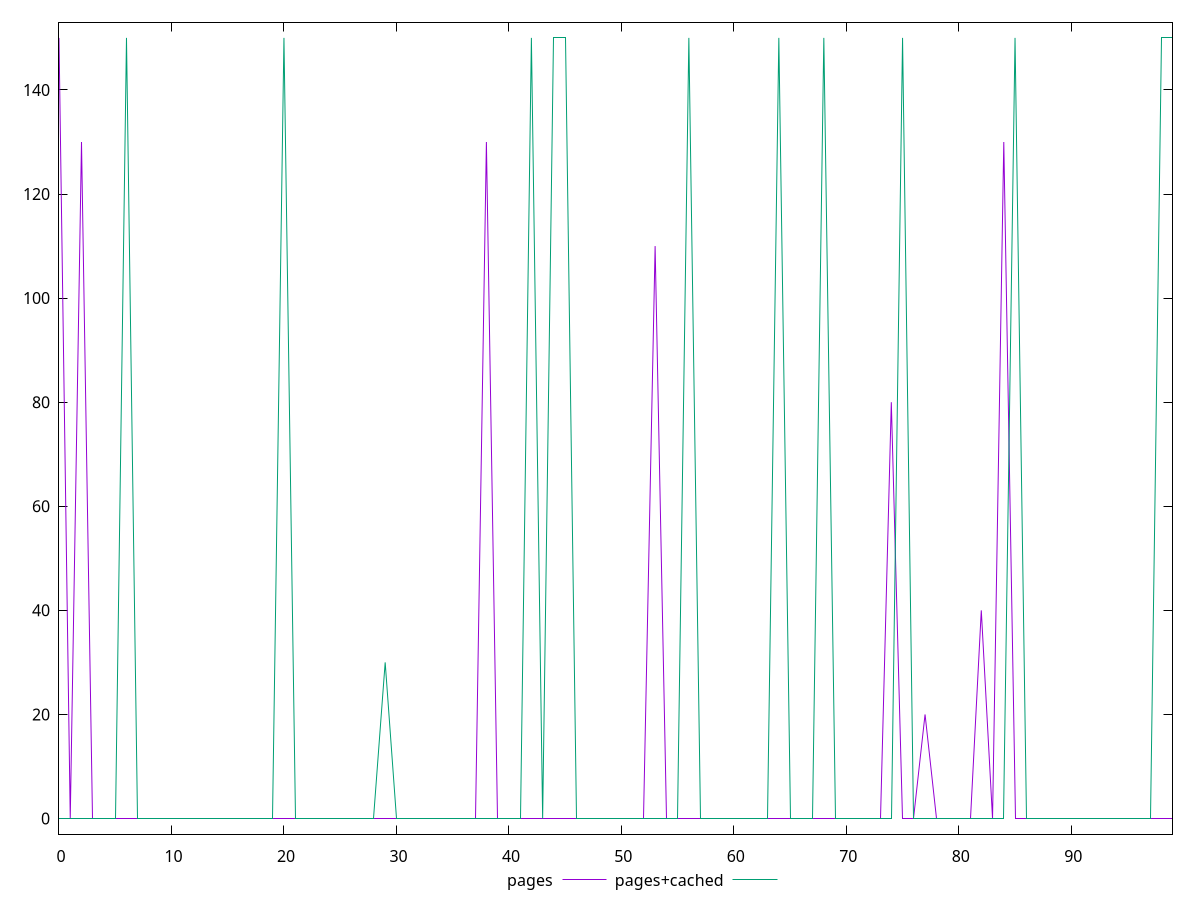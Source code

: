 reset

$pages <<EOF
0 150
1 0
2 130
3 0
4 0
5 0
6 0
7 0
8 0
9 0
10 0
11 0
12 0
13 0
14 0
15 0
16 0
17 0
18 0
19 0
20 0
21 0
22 0
23 0
24 0
25 0
26 0
27 0
28 0
29 0
30 0
31 0
32 0
33 0
34 0
35 0
36 0
37 0
38 130
39 0
40 0
41 0
42 0
43 0
44 0
45 0
46 0
47 0
48 0
49 0
50 0
51 0
52 0
53 110
54 0
55 0
56 0
57 0
58 0
59 0
60 0
61 0
62 0
63 0
64 0
65 0
66 0
67 0
68 0
69 0
70 0
71 0
72 0
73 0
74 80
75 0
76 0
77 20
78 0
79 0
80 0
81 0
82 40
83 0
84 130
85 0
86 0
87 0
88 0
89 0
90 0
91 0
92 0
93 0
94 0
95 0
96 0
97 0
98 0
99 0
EOF

$pagesCached <<EOF
0 0
1 0
2 0
3 0
4 0
5 0
6 150
7 0
8 0
9 0
10 0
11 0
12 0
13 0
14 0
15 0
16 0
17 0
18 0
19 0
20 150
21 0
22 0
23 0
24 0
25 0
26 0
27 0
28 0
29 30
30 0
31 0
32 0
33 0
34 0
35 0
36 0
37 0
38 0
39 0
40 0
41 0
42 150
43 0
44 150
45 150
46 0
47 0
48 0
49 0
50 0
51 0
52 0
53 0
54 0
55 0
56 150
57 0
58 0
59 0
60 0
61 0
62 0
63 0
64 150
65 0
66 0
67 0
68 150
69 0
70 0
71 0
72 0
73 0
74 0
75 150
76 0
77 0
78 0
79 0
80 0
81 0
82 0
83 0
84 0
85 150
86 0
87 0
88 0
89 0
90 0
91 0
92 0
93 0
94 0
95 0
96 0
97 0
98 150
99 150
EOF

set key outside below
set xrange [0:99]
set yrange [-3:153]
set trange [-3:153]
set terminal svg size 640, 520 enhanced background rgb 'white'
set output "report_00026_2021-02-22T21:38:55.199Z/unminified-css/comparison/line/0_vs_1.svg"

plot $pages title "pages" with line, \
     $pagesCached title "pages+cached" with line

reset
